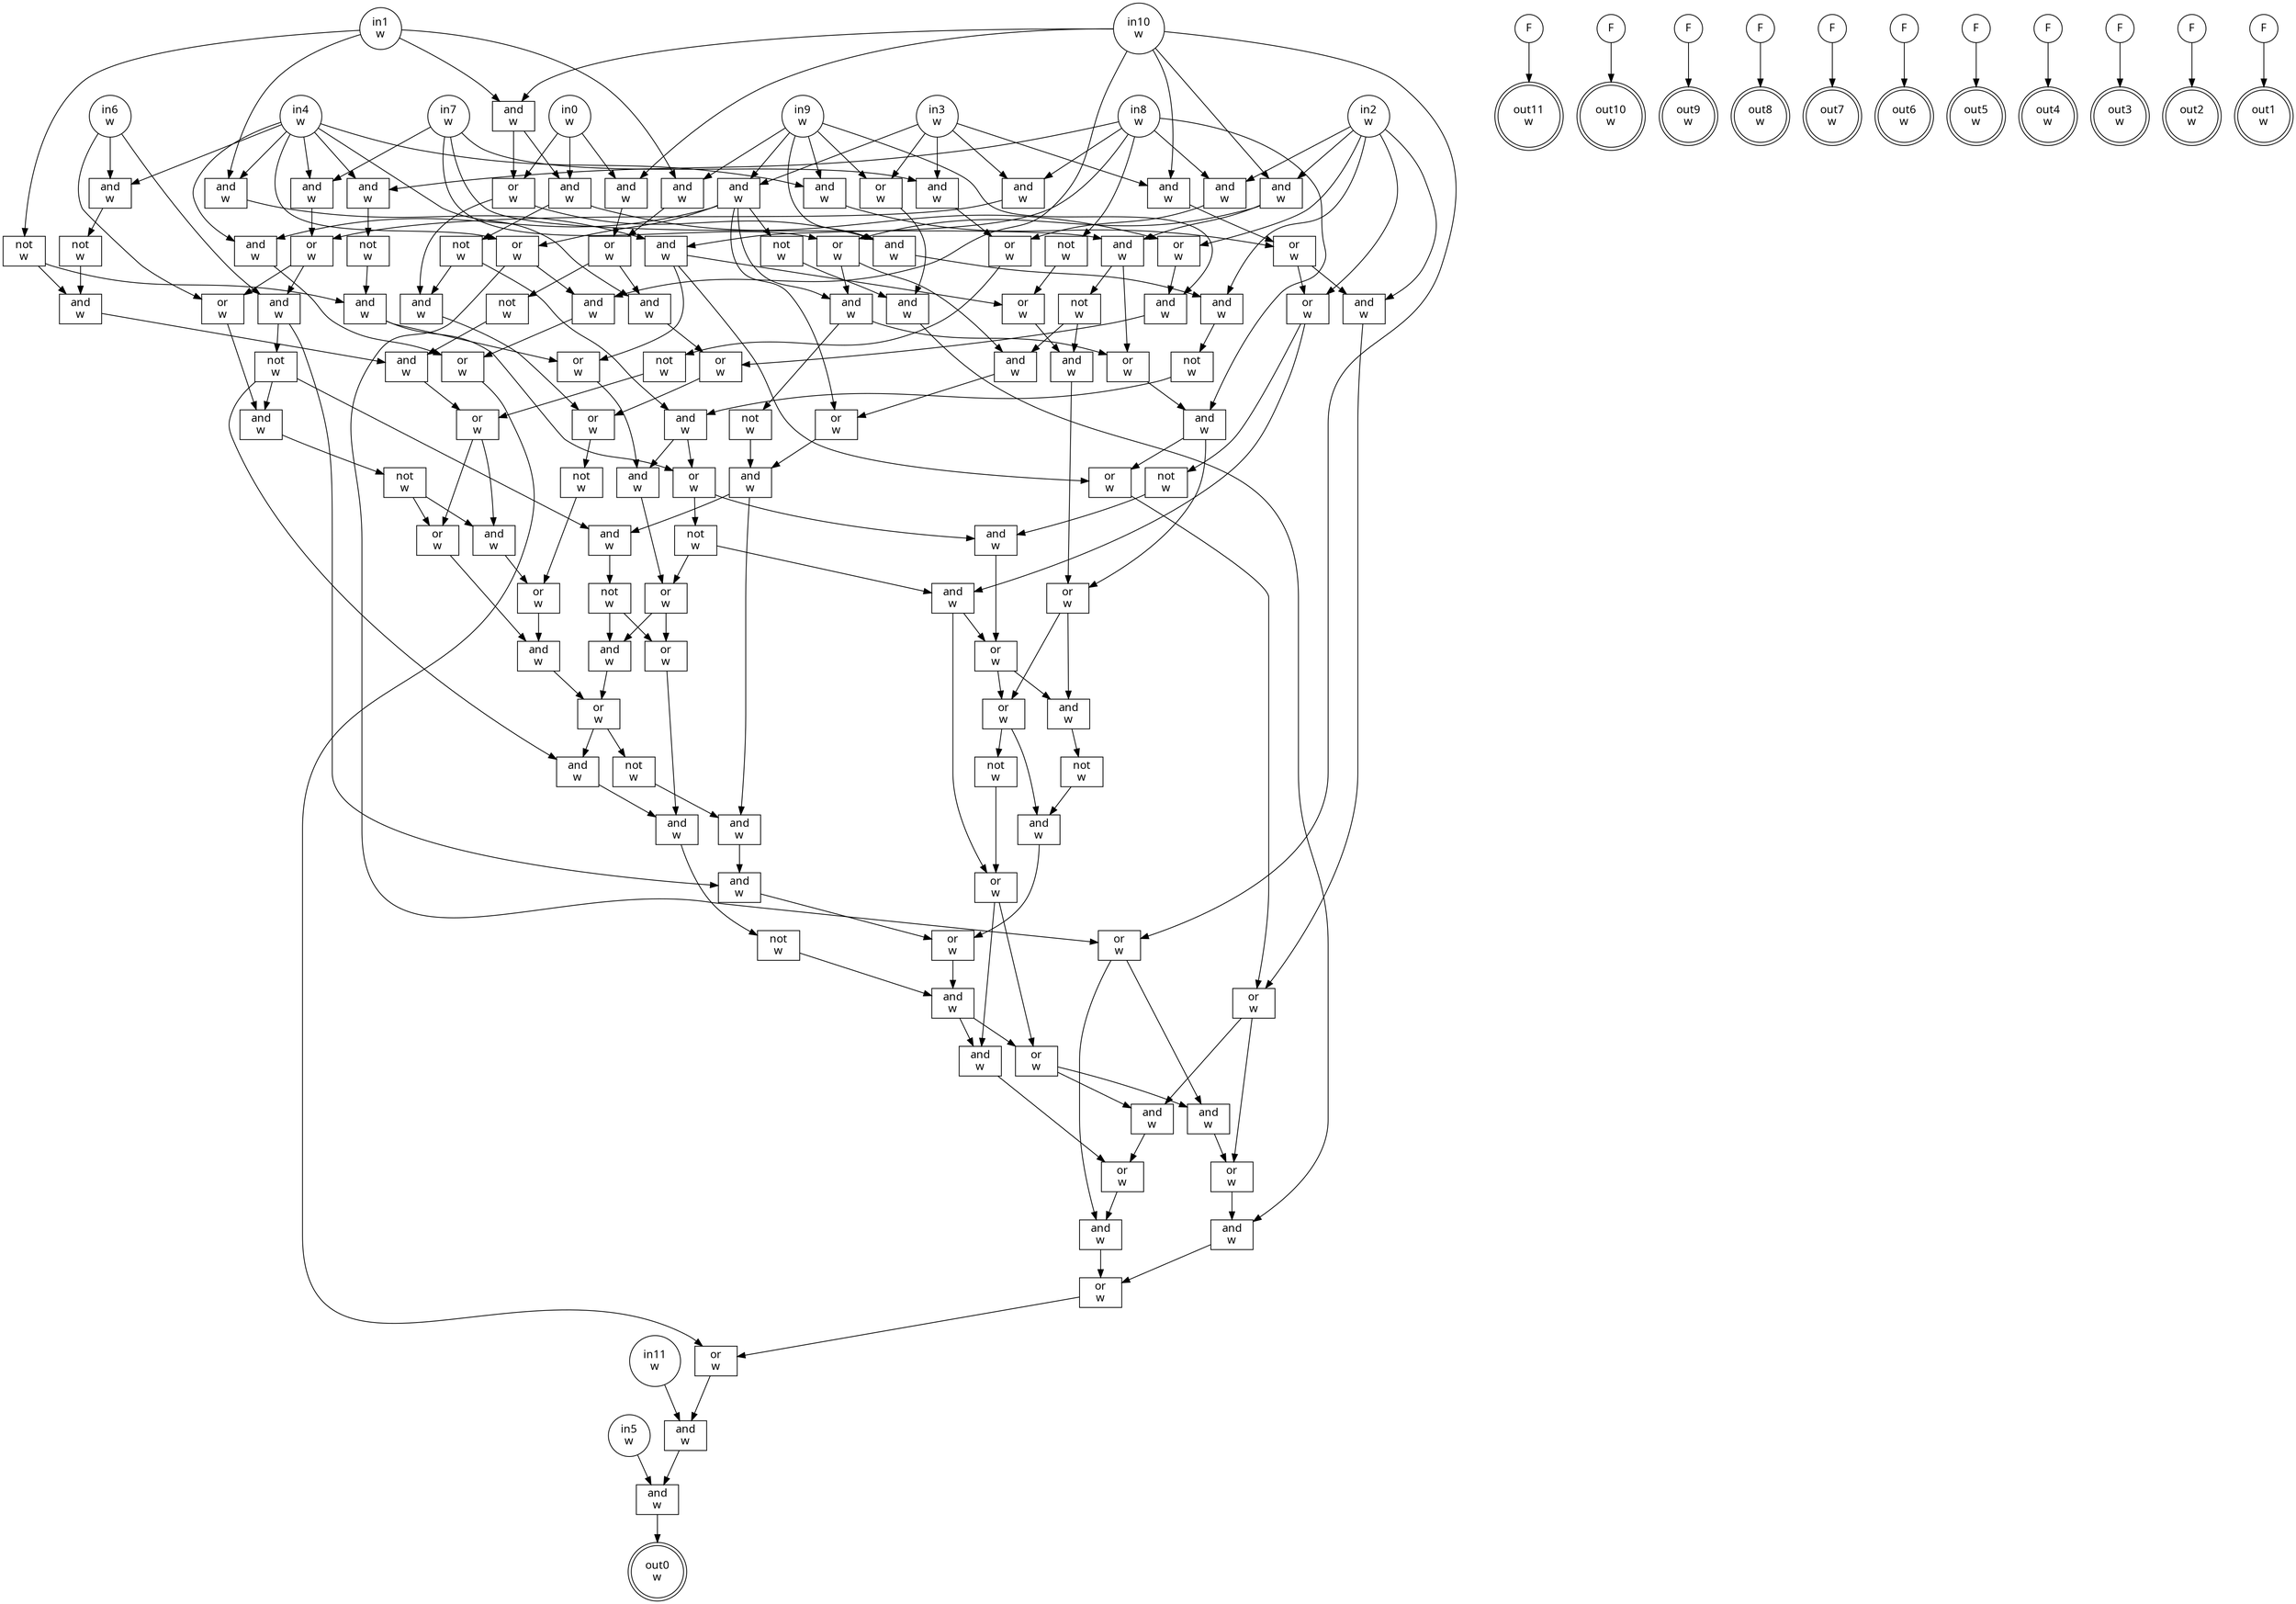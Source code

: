 digraph circuit{
	node [style = filled, fillcolor = white,shape=rect, fontname=geneva]
	g0 [label="in0\nw",shape=circle,fillcolor=white]
	g1 [label="in1\nw",shape=circle,fillcolor=white]
	g2 [label="in2\nw",shape=circle,fillcolor=white]
	g3 [label="in3\nw",shape=circle,fillcolor=white]
	g4 [label="in4\nw",shape=circle,fillcolor=white]
	g5 [label="in5\nw",shape=circle,fillcolor=white]
	g6 [label="in6\nw",shape=circle,fillcolor=white]
	g7 [label="in7\nw",shape=circle,fillcolor=white]
	g8 [label="in8\nw",shape=circle,fillcolor=white]
	g9 [label="in9\nw",shape=circle,fillcolor=white]
	g10 [label="in10\nw",shape=circle,fillcolor=white]
	g11 [label="in11\nw",shape=circle,fillcolor=white]
	g12 [label="F",shape=circle,fillcolor=white]
	g13 [label="F",shape=circle,fillcolor=white]
	g14 [label="F",shape=circle,fillcolor=white]
	g15 [label="F",shape=circle,fillcolor=white]
	g16 [label="F",shape=circle,fillcolor=white]
	g17 [label="F",shape=circle,fillcolor=white]
	g18 [label="F",shape=circle,fillcolor=white]
	g19 [label="F",shape=circle,fillcolor=white]
	g20 [label="F",shape=circle,fillcolor=white]
	g21 [label="F",shape=circle,fillcolor=white]
	g22 [label="F",shape=circle,fillcolor=white]
	g23 [label="not\nw",fillcolor=white]
	g24 [label="and\nw",fillcolor=white]
	g25 [label="and\nw",fillcolor=white]
	g26 [label="not\nw",fillcolor=white]
	g27 [label="and\nw",fillcolor=white]
	g28 [label="not\nw",fillcolor=white]
	g29 [label="and\nw",fillcolor=white]
	g30 [label="or\nw",fillcolor=white]
	g31 [label="and\nw",fillcolor=white]
	g32 [label="or\nw",fillcolor=white]
	g33 [label="or\nw",fillcolor=white]
	g34 [label="and\nw",fillcolor=white]
	g35 [label="and\nw",fillcolor=white]
	g36 [label="or\nw",fillcolor=white]
	g37 [label="not\nw",fillcolor=white]
	g38 [label="and\nw",fillcolor=white]
	g39 [label="and\nw",fillcolor=white]
	g40 [label="or\nw",fillcolor=white]
	g41 [label="and\nw",fillcolor=white]
	g42 [label="not\nw",fillcolor=white]
	g43 [label="or\nw",fillcolor=white]
	g44 [label="and\nw",fillcolor=white]
	g45 [label="not\nw",fillcolor=white]
	g46 [label="and\nw",fillcolor=white]
	g47 [label="and\nw",fillcolor=white]
	g48 [label="or\nw",fillcolor=white]
	g49 [label="and\nw",fillcolor=white]
	g50 [label="or\nw",fillcolor=white]
	g51 [label="and\nw",fillcolor=white]
	g52 [label="not\nw",fillcolor=white]
	g53 [label="and\nw",fillcolor=white]
	g54 [label="or\nw",fillcolor=white]
	g55 [label="and\nw",fillcolor=white]
	g56 [label="not\nw",fillcolor=white]
	g57 [label="and\nw",fillcolor=white]
	g58 [label="or\nw",fillcolor=white]
	g59 [label="and\nw",fillcolor=white]
	g60 [label="and\nw",fillcolor=white]
	g61 [label="not\nw",fillcolor=white]
	g62 [label="and\nw",fillcolor=white]
	g63 [label="or\nw",fillcolor=white]
	g64 [label="not\nw",fillcolor=white]
	g65 [label="or\nw",fillcolor=white]
	g66 [label="not\nw",fillcolor=white]
	g67 [label="and\nw",fillcolor=white]
	g68 [label="and\nw",fillcolor=white]
	g69 [label="and\nw",fillcolor=white]
	g70 [label="and\nw",fillcolor=white]
	g71 [label="or\nw",fillcolor=white]
	g72 [label="and\nw",fillcolor=white]
	g73 [label="or\nw",fillcolor=white]
	g74 [label="or\nw",fillcolor=white]
	g75 [label="or\nw",fillcolor=white]
	g76 [label="and\nw",fillcolor=white]
	g77 [label="not\nw",fillcolor=white]
	g78 [label="and\nw",fillcolor=white]
	g79 [label="or\nw",fillcolor=white]
	g80 [label="and\nw",fillcolor=white]
	g81 [label="or\nw",fillcolor=white]
	g82 [label="and\nw",fillcolor=white]
	g83 [label="and\nw",fillcolor=white]
	g84 [label="not\nw",fillcolor=white]
	g85 [label="and\nw",fillcolor=white]
	g86 [label="or\nw",fillcolor=white]
	g87 [label="and\nw",fillcolor=white]
	g88 [label="not\nw",fillcolor=white]
	g89 [label="and\nw",fillcolor=white]
	g90 [label="or\nw",fillcolor=white]
	g91 [label="and\nw",fillcolor=white]
	g92 [label="not\nw",fillcolor=white]
	g93 [label="and\nw",fillcolor=white]
	g94 [label="or\nw",fillcolor=white]
	g95 [label="or\nw",fillcolor=white]
	g96 [label="not\nw",fillcolor=white]
	g97 [label="and\nw",fillcolor=white]
	g98 [label="not\nw",fillcolor=white]
	g99 [label="and\nw",fillcolor=white]
	g100 [label="or\nw",fillcolor=white]
	g101 [label="and\nw",fillcolor=white]
	g102 [label="or\nw",fillcolor=white]
	g103 [label="and\nw",fillcolor=white]
	g104 [label="or\nw",fillcolor=white]
	g105 [label="and\nw",fillcolor=white]
	g106 [label="and\nw",fillcolor=white]
	g107 [label="or\nw",fillcolor=white]
	g108 [label="and\nw",fillcolor=white]
	g109 [label="or\nw",fillcolor=white]
	g110 [label="or\nw",fillcolor=white]
	g111 [label="not\nw",fillcolor=white]
	g112 [label="not\nw",fillcolor=white]
	g113 [label="and\nw",fillcolor=white]
	g114 [label="or\nw",fillcolor=white]
	g115 [label="or\nw",fillcolor=white]
	g116 [label="and\nw",fillcolor=white]
	g117 [label="or\nw",fillcolor=white]
	g118 [label="and\nw",fillcolor=white]
	g119 [label="or\nw",fillcolor=white]
	g120 [label="and\nw",fillcolor=white]
	g121 [label="and\nw",fillcolor=white]
	g122 [label="not\nw",fillcolor=white]
	g123 [label="not\nw",fillcolor=white]
	g124 [label="and\nw",fillcolor=white]
	g125 [label="and\nw",fillcolor=white]
	g126 [label="or\nw",fillcolor=white]
	g127 [label="and\nw",fillcolor=white]
	g128 [label="or\nw",fillcolor=white]
	g129 [label="and\nw",fillcolor=white]
	g130 [label="or\nw",fillcolor=white]
	g131 [label="and\nw",fillcolor=white]
	g132 [label="and\nw",fillcolor=white]
	g133 [label="and\nw",fillcolor=white]
	g134 [label="or\nw",fillcolor=white]
	g135 [label="and\nw",fillcolor=white]
	g136 [label="or\nw",fillcolor=white]
	g137 [label="or\nw",fillcolor=white]
	g138 [label="and\nw",fillcolor=white]
	g139 [label="and\nw",fillcolor=white]
	g140 [label="out0\nw",shape=doublecircle,fillcolor=white]
	g141 [label="out1\nw",shape=doublecircle,fillcolor=white]
	g142 [label="out2\nw",shape=doublecircle,fillcolor=white]
	g143 [label="out3\nw",shape=doublecircle,fillcolor=white]
	g144 [label="out4\nw",shape=doublecircle,fillcolor=white]
	g145 [label="out5\nw",shape=doublecircle,fillcolor=white]
	g146 [label="out6\nw",shape=doublecircle,fillcolor=white]
	g147 [label="out7\nw",shape=doublecircle,fillcolor=white]
	g148 [label="out8\nw",shape=doublecircle,fillcolor=white]
	g149 [label="out9\nw",shape=doublecircle,fillcolor=white]
	g150 [label="out10\nw",shape=doublecircle,fillcolor=white]
	g151 [label="out11\nw",shape=doublecircle,fillcolor=white]
	edge [fontname=Geneva,fontcolor=forestgreen]
	g0->g81
	g0->g85
	g0->g106
	g1->g68
	g1->g69
	g1->g76
	g1->g77
	g2->g49
	g2->g62
	g2->g65
	g2->g67
	g2->g83
	g2->g86
	g3->g30
	g3->g31
	g3->g39
	g3->g46
	g3->g47
	g4->g24
	g4->g25
	g4->g27
	g4->g29
	g4->g32
	g4->g35
	g4->g69
	g4->g108
	g5->g139
	g6->g27
	g6->g41
	g6->g43
	g7->g24
	g7->g46
	g7->g50
	g7->g53
	g8->g23
	g8->g25
	g8->g39
	g8->g55
	g8->g62
	g8->g70
	g9->g29
	g9->g30
	g9->g31
	g9->g76
	g9->g82
	g9->g87
	g10->g33
	g10->g34
	g10->g47
	g10->g49
	g10->g68
	g10->g106
	g11->g138
	g12->g151
	g13->g150
	g14->g149
	g15->g148
	g16->g147
	g17->g146
	g18->g145
	g19->g144
	g20->g143
	g21->g142
	g22->g141
	g23->g71
	g24->g40
	g25->g26
	g26->g78
	g27->g28
	g28->g80
	g29->g48
	g30->g38
	g31->g32
	g31->g35
	g31->g37
	g31->g51
	g31->g58
	g32->g33
	g32->g34
	g33->g129
	g33->g135
	g34->g36
	g35->g36
	g36->g137
	g37->g38
	g38->g131
	g39->g40
	g40->g41
	g40->g43
	g41->g42
	g41->g125
	g42->g44
	g42->g60
	g42->g120
	g43->g44
	g44->g45
	g45->g115
	g45->g116
	g46->g63
	g47->g48
	g48->g65
	g48->g67
	g49->g50
	g49->g53
	g50->g51
	g50->g57
	g51->g52
	g51->g54
	g52->g59
	g53->g54
	g53->g56
	g54->g55
	g55->g73
	g55->g74
	g56->g57
	g56->g72
	g57->g58
	g58->g59
	g59->g60
	g59->g124
	g60->g61
	g61->g103
	g61->g104
	g62->g63
	g63->g64
	g64->g114
	g65->g66
	g65->g93
	g66->g91
	g67->g75
	g68->g81
	g68->g85
	g69->g70
	g70->g71
	g70->g74
	g70->g79
	g71->g72
	g72->g73
	g73->g95
	g73->g97
	g74->g75
	g75->g130
	g75->g132
	g76->g107
	g77->g78
	g77->g80
	g78->g79
	g78->g90
	g79->g101
	g80->g113
	g81->g82
	g81->g105
	g82->g83
	g83->g84
	g84->g89
	g85->g86
	g85->g88
	g86->g87
	g87->g109
	g88->g89
	g88->g105
	g89->g90
	g89->g101
	g90->g91
	g90->g92
	g91->g94
	g92->g93
	g92->g102
	g93->g94
	g93->g100
	g94->g95
	g94->g97
	g95->g96
	g95->g99
	g96->g100
	g97->g98
	g98->g99
	g99->g126
	g100->g128
	g100->g133
	g101->g102
	g102->g103
	g102->g104
	g103->g119
	g104->g121
	g105->g110
	g106->g107
	g107->g108
	g107->g112
	g108->g109
	g109->g110
	g110->g111
	g111->g117
	g112->g113
	g113->g114
	g114->g115
	g114->g116
	g115->g118
	g116->g117
	g117->g118
	g118->g119
	g119->g120
	g119->g123
	g120->g121
	g121->g122
	g122->g127
	g123->g124
	g124->g125
	g125->g126
	g126->g127
	g127->g128
	g127->g133
	g128->g129
	g128->g132
	g129->g130
	g130->g131
	g131->g136
	g132->g134
	g133->g134
	g134->g135
	g135->g136
	g136->g137
	g137->g138
	g138->g139
	g139->g140
}